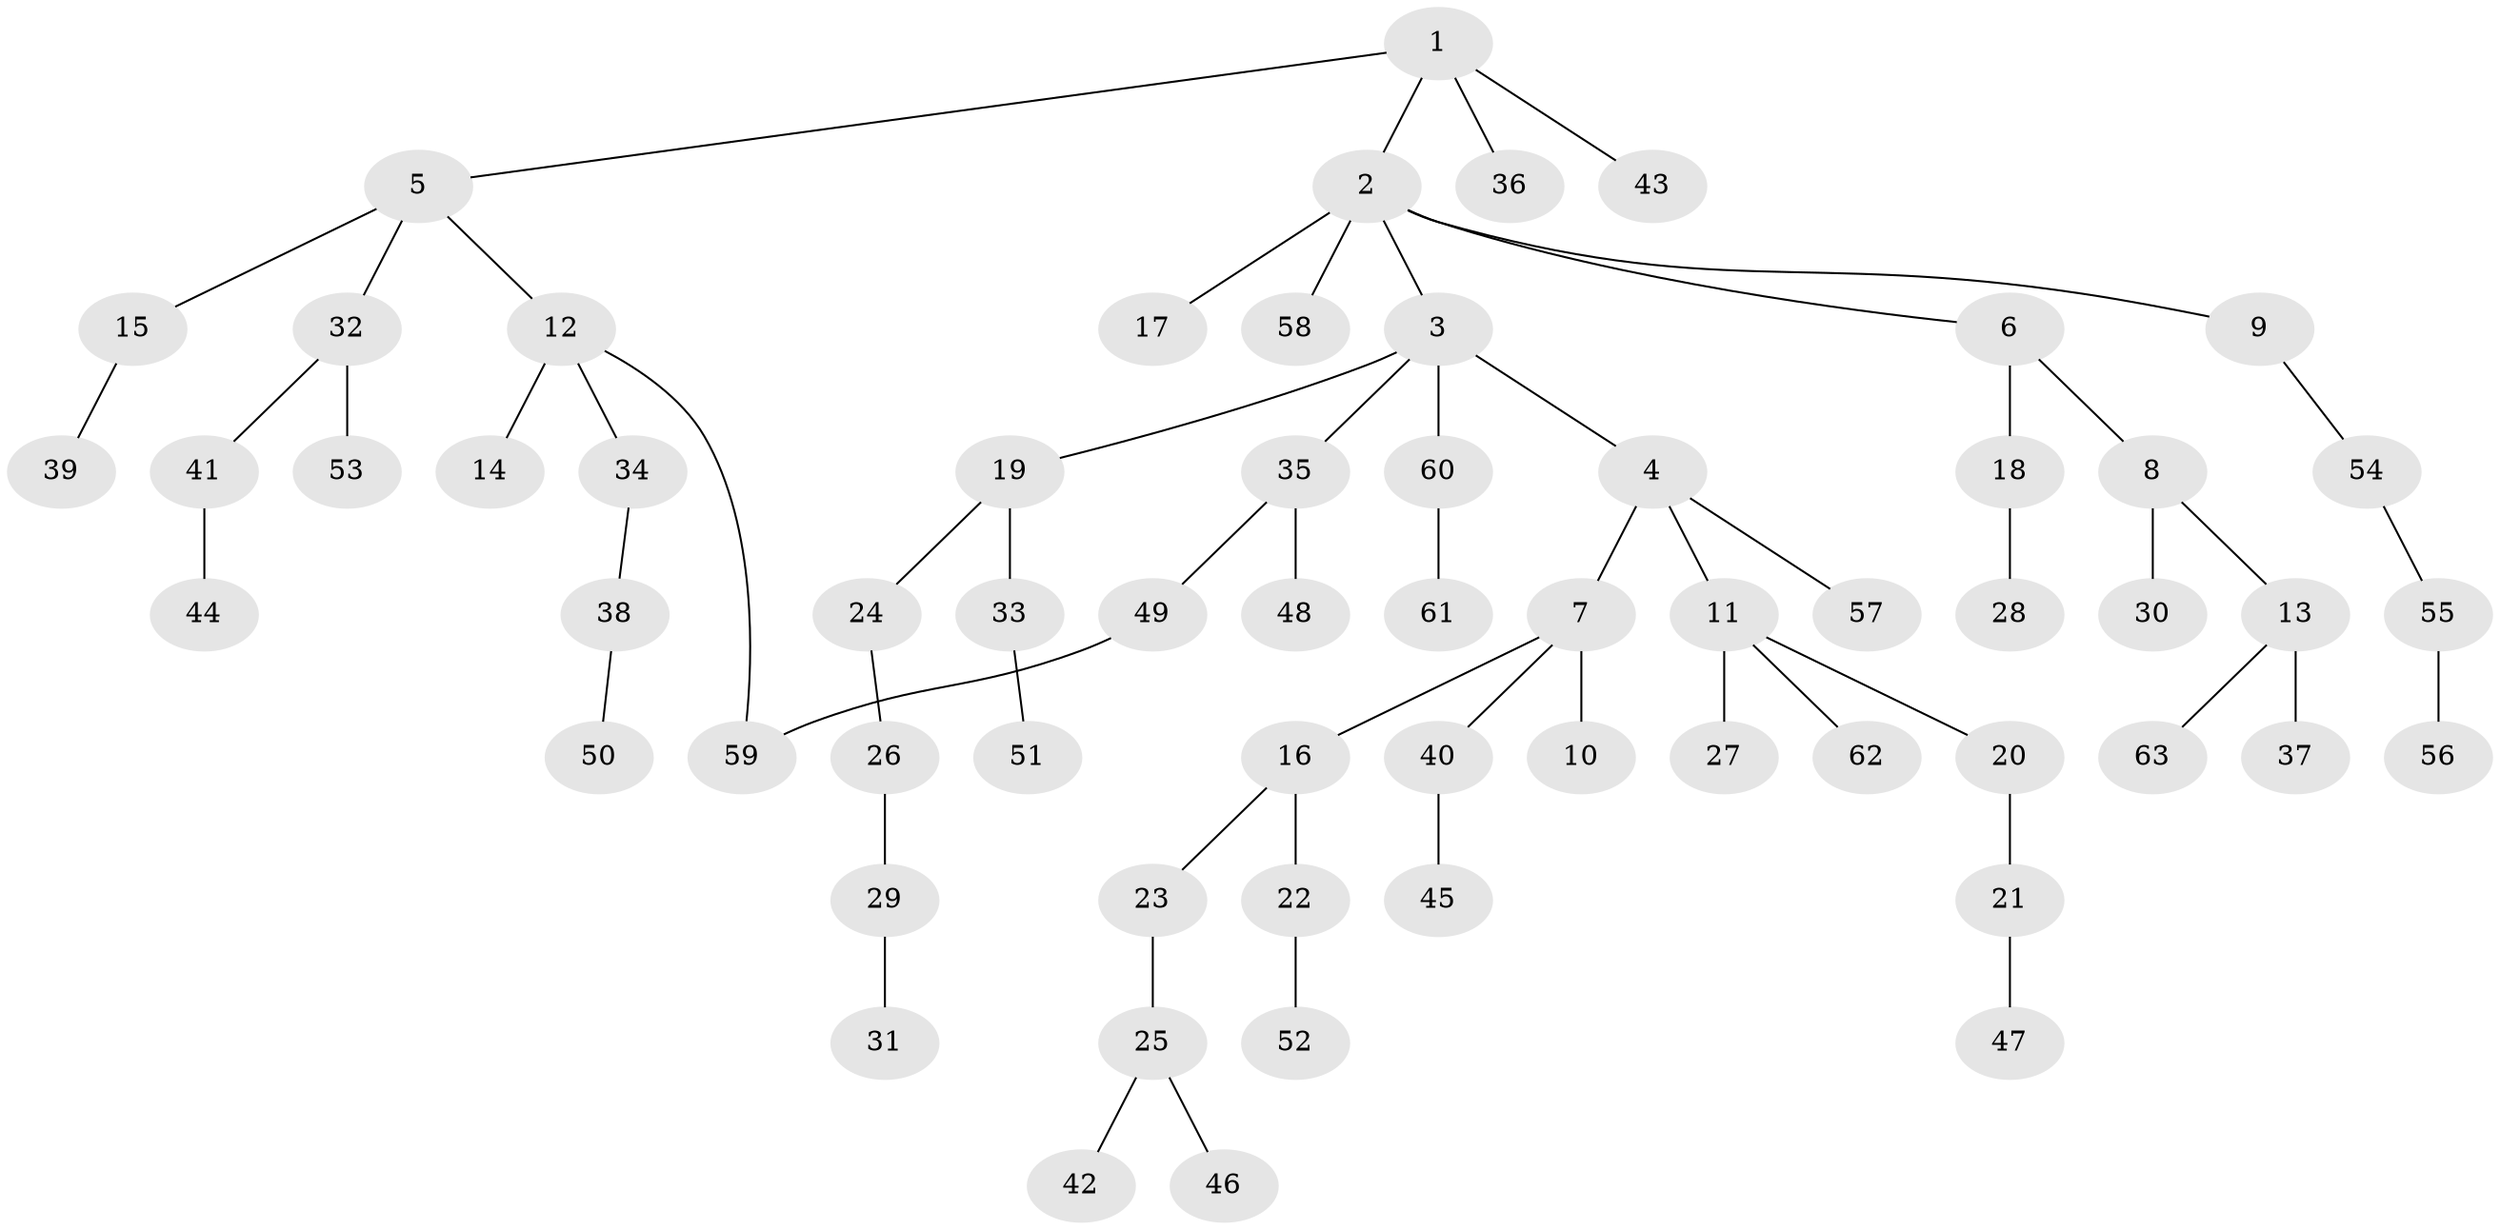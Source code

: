 // Generated by graph-tools (version 1.1) at 2025/42/03/09/25 04:42:20]
// undirected, 63 vertices, 63 edges
graph export_dot {
graph [start="1"]
  node [color=gray90,style=filled];
  1;
  2;
  3;
  4;
  5;
  6;
  7;
  8;
  9;
  10;
  11;
  12;
  13;
  14;
  15;
  16;
  17;
  18;
  19;
  20;
  21;
  22;
  23;
  24;
  25;
  26;
  27;
  28;
  29;
  30;
  31;
  32;
  33;
  34;
  35;
  36;
  37;
  38;
  39;
  40;
  41;
  42;
  43;
  44;
  45;
  46;
  47;
  48;
  49;
  50;
  51;
  52;
  53;
  54;
  55;
  56;
  57;
  58;
  59;
  60;
  61;
  62;
  63;
  1 -- 2;
  1 -- 5;
  1 -- 36;
  1 -- 43;
  2 -- 3;
  2 -- 6;
  2 -- 9;
  2 -- 17;
  2 -- 58;
  3 -- 4;
  3 -- 19;
  3 -- 35;
  3 -- 60;
  4 -- 7;
  4 -- 11;
  4 -- 57;
  5 -- 12;
  5 -- 15;
  5 -- 32;
  6 -- 8;
  6 -- 18;
  7 -- 10;
  7 -- 16;
  7 -- 40;
  8 -- 13;
  8 -- 30;
  9 -- 54;
  11 -- 20;
  11 -- 27;
  11 -- 62;
  12 -- 14;
  12 -- 34;
  12 -- 59;
  13 -- 37;
  13 -- 63;
  15 -- 39;
  16 -- 22;
  16 -- 23;
  18 -- 28;
  19 -- 24;
  19 -- 33;
  20 -- 21;
  21 -- 47;
  22 -- 52;
  23 -- 25;
  24 -- 26;
  25 -- 42;
  25 -- 46;
  26 -- 29;
  29 -- 31;
  32 -- 41;
  32 -- 53;
  33 -- 51;
  34 -- 38;
  35 -- 48;
  35 -- 49;
  38 -- 50;
  40 -- 45;
  41 -- 44;
  49 -- 59;
  54 -- 55;
  55 -- 56;
  60 -- 61;
}
